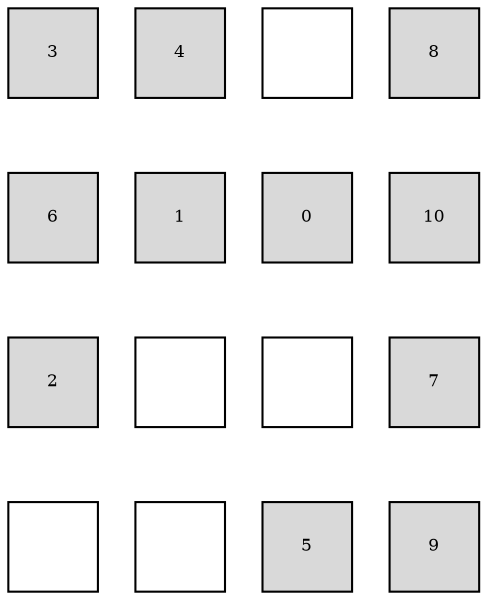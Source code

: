 digraph layout{
 rankdir=TB;
 splines=ortho;
 node [style=filled shape=square fixedsize=true width=0.6];
0[label="3", fontsize=8, fillcolor="#d9d9d9"];
1[label="4", fontsize=8, fillcolor="#d9d9d9"];
2[label="", fontsize=8, fillcolor="#ffffff"];
3[label="8", fontsize=8, fillcolor="#d9d9d9"];
4[label="6", fontsize=8, fillcolor="#d9d9d9"];
5[label="1", fontsize=8, fillcolor="#d9d9d9"];
6[label="0", fontsize=8, fillcolor="#d9d9d9"];
7[label="10", fontsize=8, fillcolor="#d9d9d9"];
8[label="2", fontsize=8, fillcolor="#d9d9d9"];
9[label="", fontsize=8, fillcolor="#ffffff"];
10[label="", fontsize=8, fillcolor="#ffffff"];
11[label="7", fontsize=8, fillcolor="#d9d9d9"];
12[label="", fontsize=8, fillcolor="#ffffff"];
13[label="", fontsize=8, fillcolor="#ffffff"];
14[label="5", fontsize=8, fillcolor="#d9d9d9"];
15[label="9", fontsize=8, fillcolor="#d9d9d9"];
edge [constraint=true, style=invis];
0 -> 4 -> 8 -> 12;
1 -> 5 -> 9 -> 13;
2 -> 6 -> 10 -> 14;
3 -> 7 -> 11 -> 15;
rank = same {0 -> 1 -> 2 -> 3};
rank = same {4 -> 5 -> 6 -> 7};
rank = same {8 -> 9 -> 10 -> 11};
rank = same {12 -> 13 -> 14 -> 15};
}